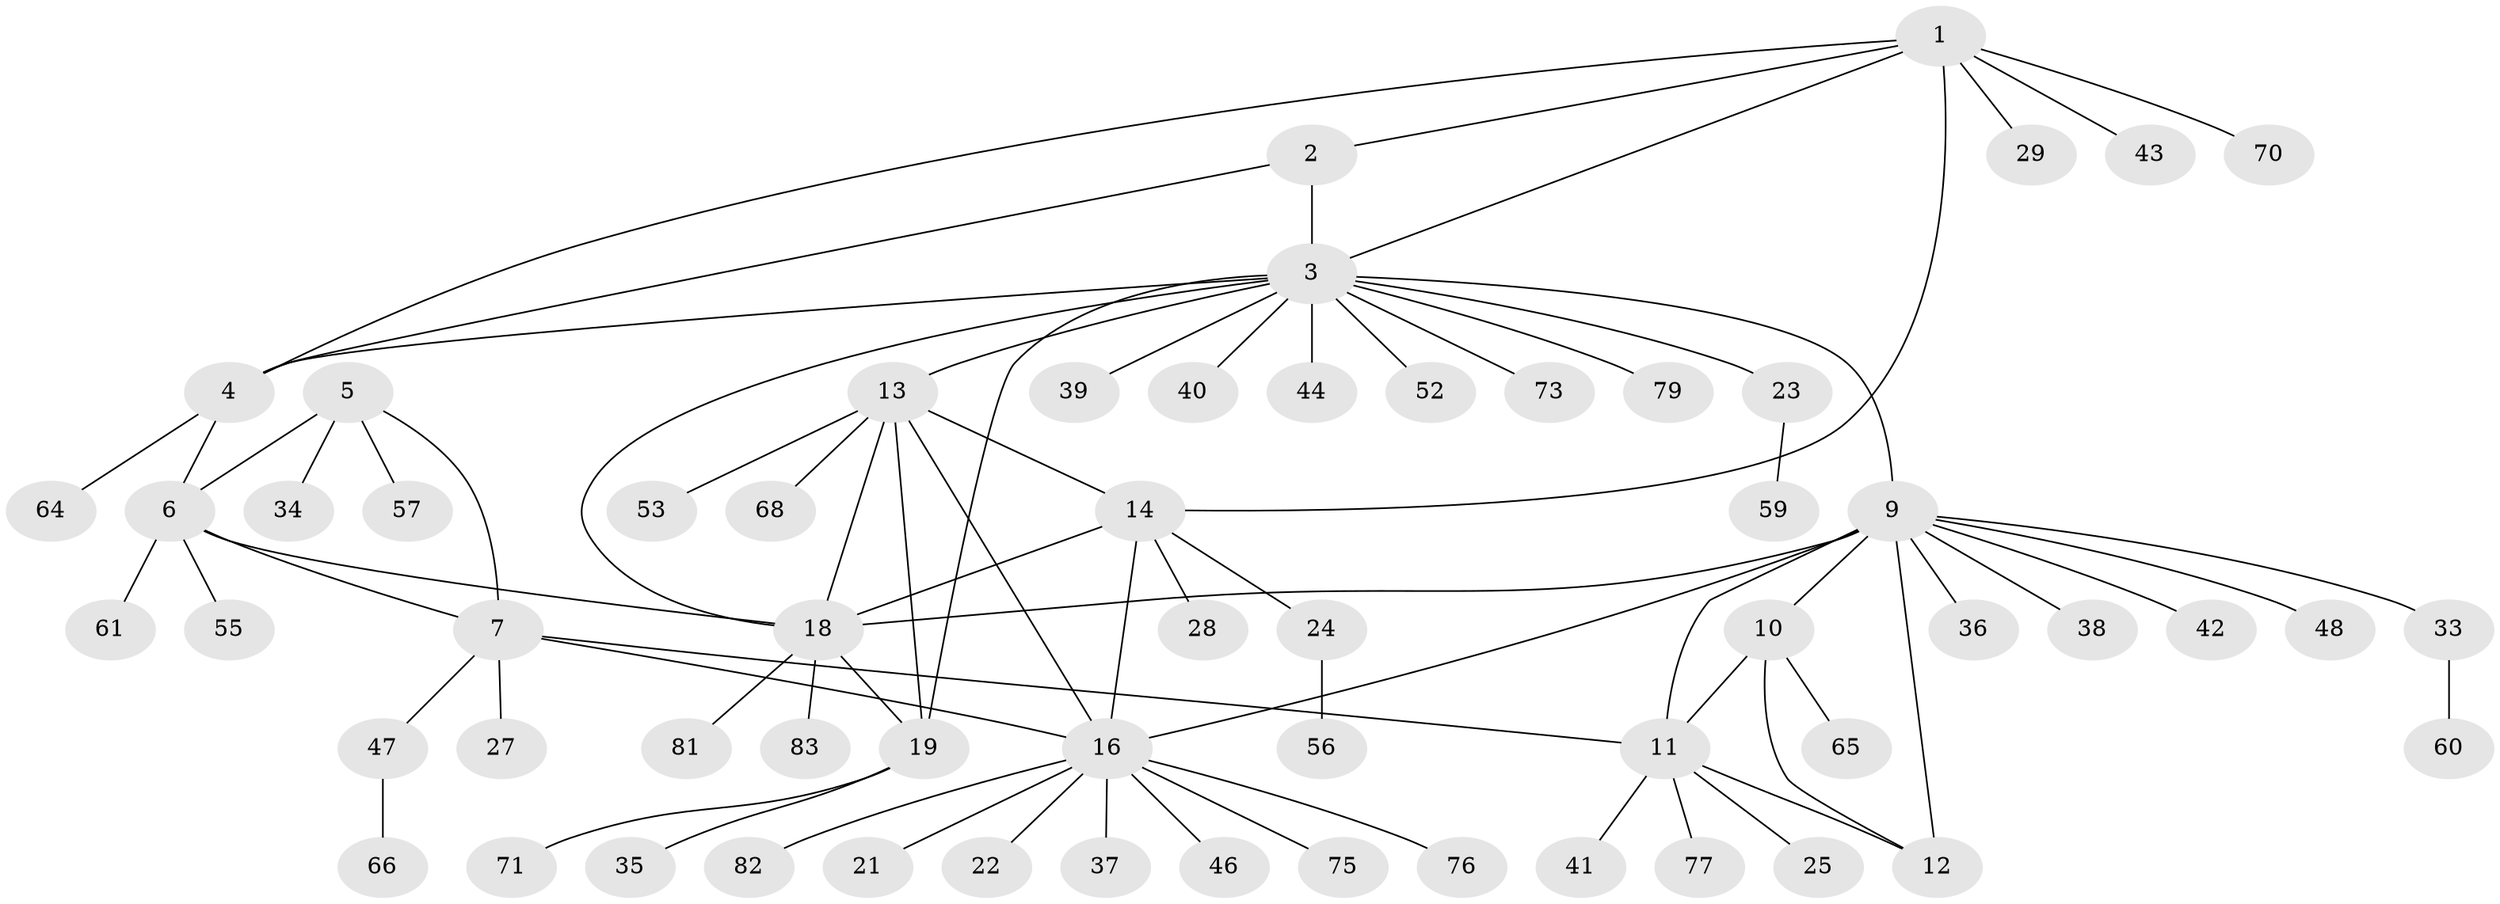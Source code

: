 // original degree distribution, {8: 0.024096385542168676, 4: 0.024096385542168676, 5: 0.07228915662650602, 6: 0.04819277108433735, 7: 0.024096385542168676, 12: 0.012048192771084338, 3: 0.04819277108433735, 13: 0.012048192771084338, 11: 0.012048192771084338, 1: 0.6265060240963856, 2: 0.0963855421686747}
// Generated by graph-tools (version 1.1) at 2025/11/02/27/25 16:11:34]
// undirected, 61 vertices, 78 edges
graph export_dot {
graph [start="1"]
  node [color=gray90,style=filled];
  1 [super="+50"];
  2 [super="+62"];
  3 [super="+20"];
  4 [super="+67"];
  5 [super="+31"];
  6 [super="+8"];
  7;
  9 [super="+49"];
  10 [super="+26"];
  11 [super="+80"];
  12;
  13 [super="+17"];
  14 [super="+15"];
  16 [super="+45"];
  18 [super="+30"];
  19 [super="+32"];
  21;
  22;
  23;
  24 [super="+54"];
  25;
  27 [super="+63"];
  28;
  29;
  33;
  34;
  35;
  36;
  37;
  38;
  39 [super="+51"];
  40;
  41;
  42;
  43 [super="+72"];
  44;
  46;
  47 [super="+58"];
  48;
  52;
  53;
  55;
  56 [super="+74"];
  57;
  59;
  60 [super="+69"];
  61;
  64 [super="+78"];
  65;
  66;
  68;
  70;
  71;
  73;
  75;
  76;
  77;
  79;
  81;
  82;
  83;
  1 -- 2;
  1 -- 3;
  1 -- 4;
  1 -- 29;
  1 -- 43;
  1 -- 70;
  1 -- 14;
  2 -- 3;
  2 -- 4;
  3 -- 4;
  3 -- 9;
  3 -- 39;
  3 -- 40;
  3 -- 73;
  3 -- 44;
  3 -- 79;
  3 -- 18;
  3 -- 19;
  3 -- 52;
  3 -- 23;
  3 -- 13;
  4 -- 6;
  4 -- 64;
  5 -- 6 [weight=2];
  5 -- 7;
  5 -- 34;
  5 -- 57;
  6 -- 7 [weight=2];
  6 -- 55;
  6 -- 18;
  6 -- 61;
  7 -- 11;
  7 -- 16;
  7 -- 27;
  7 -- 47;
  9 -- 10;
  9 -- 11;
  9 -- 12;
  9 -- 16;
  9 -- 18;
  9 -- 33;
  9 -- 36;
  9 -- 38;
  9 -- 42;
  9 -- 48;
  10 -- 11;
  10 -- 12;
  10 -- 65;
  11 -- 12;
  11 -- 25;
  11 -- 41;
  11 -- 77;
  13 -- 14 [weight=2];
  13 -- 16;
  13 -- 53;
  13 -- 18;
  13 -- 19;
  13 -- 68;
  14 -- 16 [weight=2];
  14 -- 24;
  14 -- 18;
  14 -- 28;
  16 -- 21;
  16 -- 22;
  16 -- 37;
  16 -- 46;
  16 -- 75;
  16 -- 76;
  16 -- 82;
  18 -- 19;
  18 -- 81;
  18 -- 83;
  19 -- 35;
  19 -- 71;
  23 -- 59;
  24 -- 56;
  33 -- 60;
  47 -- 66;
}
